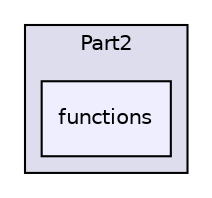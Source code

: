 digraph "Part2/functions" {
  compound=true
  node [ fontsize="10", fontname="Helvetica"];
  edge [ labelfontsize="10", labelfontname="Helvetica"];
  subgraph clusterdir_b03cbc9b96837681d19445215b8c3afe {
    graph [ bgcolor="#ddddee", pencolor="black", label="Part2" fontname="Helvetica", fontsize="10", URL="dir_b03cbc9b96837681d19445215b8c3afe.html"]
  dir_d78a2d2ecc93e1a4c824d25a0a639b05 [shape=box, label="functions", style="filled", fillcolor="#eeeeff", pencolor="black", URL="dir_d78a2d2ecc93e1a4c824d25a0a639b05.html"];
  }
}
